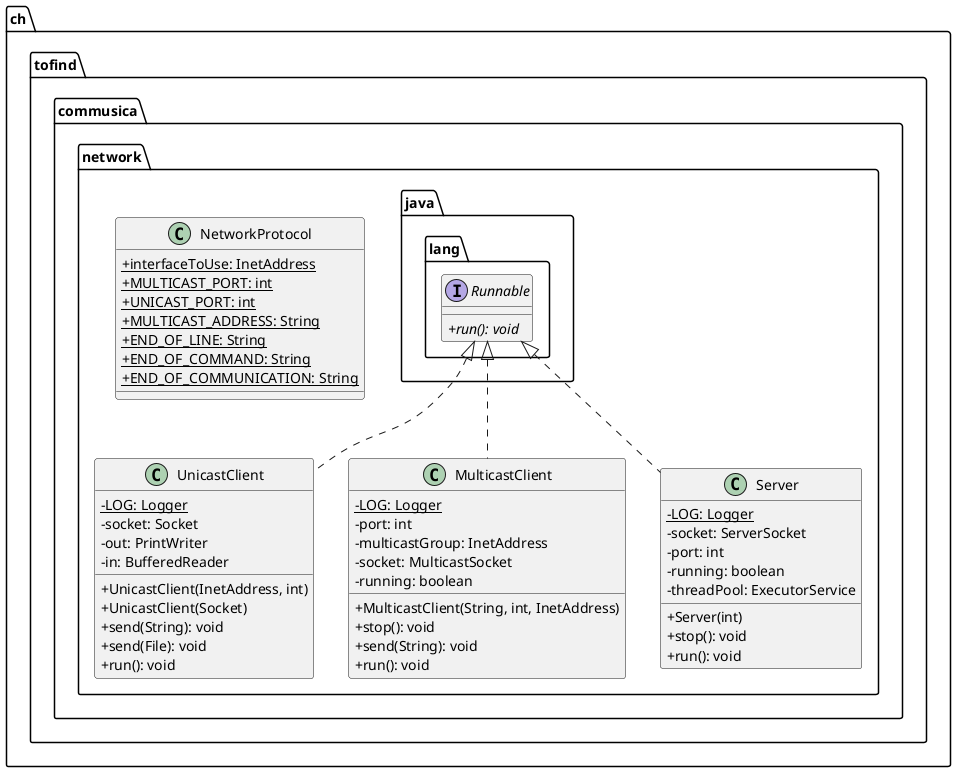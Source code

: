 @startuml

    skinparam classAttributeIconSize 0

    namespace ch.tofind.commusica.network {

        class UnicastClient {
            {static} -LOG: Logger
            -socket: Socket
            -out: PrintWriter
            -in: BufferedReader
            +UnicastClient(InetAddress, int)
            +UnicastClient(Socket)
            +send(String): void
            +send(File): void
            +run(): void
        }

        class MulticastClient {
            {static} -LOG: Logger
            -port: int
            -multicastGroup: InetAddress
            -socket: MulticastSocket
            -running: boolean
            +MulticastClient(String, int, InetAddress)
            +stop(): void
            +send(String): void
            +run(): void
        }

        class Server {
            {static} -LOG: Logger
            -socket: ServerSocket
            -port: int
            -running: boolean
            -threadPool: ExecutorService
            +Server(int)
            +stop(): void
            +run(): void
        }

        class NetworkProtocol {
            {static} +interfaceToUse: InetAddress
            {static} +MULTICAST_PORT: int
            {static} +UNICAST_PORT: int
            {static} +MULTICAST_ADDRESS: String
            {static} +END_OF_LINE: String
            {static} +END_OF_COMMAND: String
            {static} +END_OF_COMMUNICATION: String
        }

        interface java.lang.Runnable {
            {abstract} +run(): void
        }
        java.lang.Runnable <|.. UnicastClient

        java.lang.Runnable <|.. MulticastClient

        java.lang.Runnable <|.. Server

    }

@enduml
